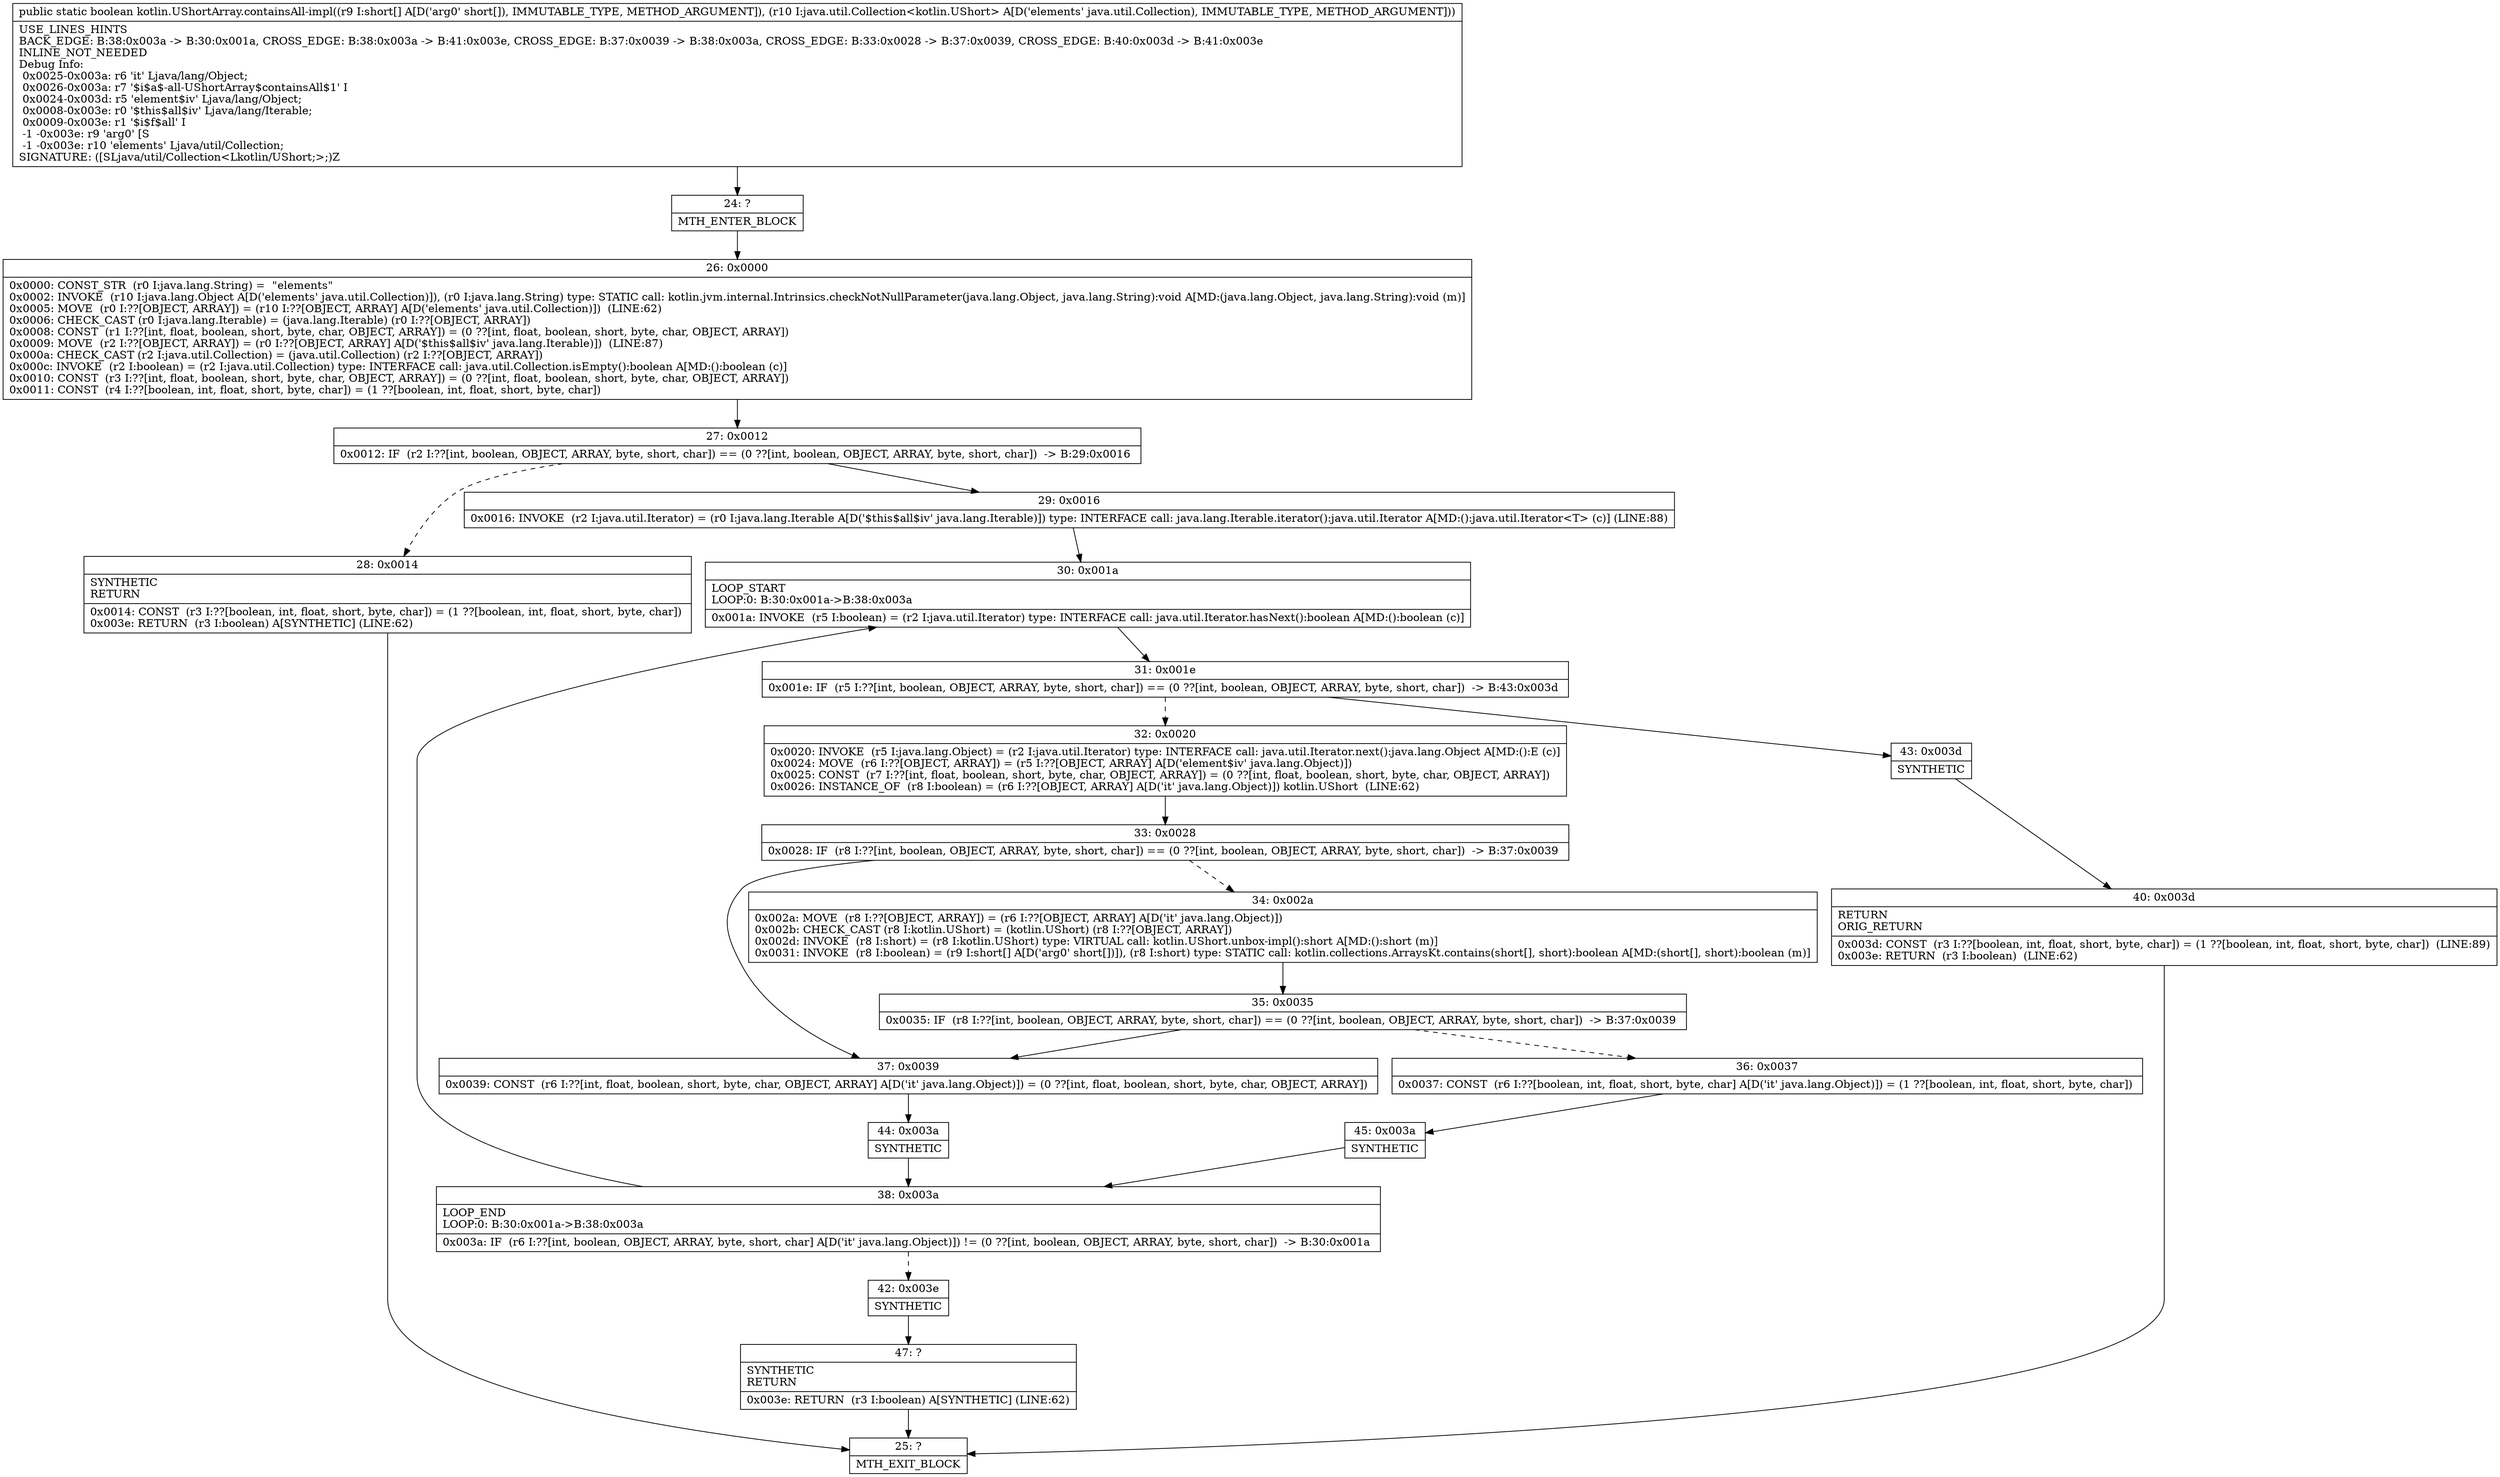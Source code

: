 digraph "CFG forkotlin.UShortArray.containsAll\-impl([SLjava\/util\/Collection;)Z" {
Node_24 [shape=record,label="{24\:\ ?|MTH_ENTER_BLOCK\l}"];
Node_26 [shape=record,label="{26\:\ 0x0000|0x0000: CONST_STR  (r0 I:java.lang.String) =  \"elements\" \l0x0002: INVOKE  (r10 I:java.lang.Object A[D('elements' java.util.Collection)]), (r0 I:java.lang.String) type: STATIC call: kotlin.jvm.internal.Intrinsics.checkNotNullParameter(java.lang.Object, java.lang.String):void A[MD:(java.lang.Object, java.lang.String):void (m)]\l0x0005: MOVE  (r0 I:??[OBJECT, ARRAY]) = (r10 I:??[OBJECT, ARRAY] A[D('elements' java.util.Collection)])  (LINE:62)\l0x0006: CHECK_CAST (r0 I:java.lang.Iterable) = (java.lang.Iterable) (r0 I:??[OBJECT, ARRAY]) \l0x0008: CONST  (r1 I:??[int, float, boolean, short, byte, char, OBJECT, ARRAY]) = (0 ??[int, float, boolean, short, byte, char, OBJECT, ARRAY]) \l0x0009: MOVE  (r2 I:??[OBJECT, ARRAY]) = (r0 I:??[OBJECT, ARRAY] A[D('$this$all$iv' java.lang.Iterable)])  (LINE:87)\l0x000a: CHECK_CAST (r2 I:java.util.Collection) = (java.util.Collection) (r2 I:??[OBJECT, ARRAY]) \l0x000c: INVOKE  (r2 I:boolean) = (r2 I:java.util.Collection) type: INTERFACE call: java.util.Collection.isEmpty():boolean A[MD:():boolean (c)]\l0x0010: CONST  (r3 I:??[int, float, boolean, short, byte, char, OBJECT, ARRAY]) = (0 ??[int, float, boolean, short, byte, char, OBJECT, ARRAY]) \l0x0011: CONST  (r4 I:??[boolean, int, float, short, byte, char]) = (1 ??[boolean, int, float, short, byte, char]) \l}"];
Node_27 [shape=record,label="{27\:\ 0x0012|0x0012: IF  (r2 I:??[int, boolean, OBJECT, ARRAY, byte, short, char]) == (0 ??[int, boolean, OBJECT, ARRAY, byte, short, char])  \-\> B:29:0x0016 \l}"];
Node_28 [shape=record,label="{28\:\ 0x0014|SYNTHETIC\lRETURN\l|0x0014: CONST  (r3 I:??[boolean, int, float, short, byte, char]) = (1 ??[boolean, int, float, short, byte, char]) \l0x003e: RETURN  (r3 I:boolean) A[SYNTHETIC] (LINE:62)\l}"];
Node_25 [shape=record,label="{25\:\ ?|MTH_EXIT_BLOCK\l}"];
Node_29 [shape=record,label="{29\:\ 0x0016|0x0016: INVOKE  (r2 I:java.util.Iterator) = (r0 I:java.lang.Iterable A[D('$this$all$iv' java.lang.Iterable)]) type: INTERFACE call: java.lang.Iterable.iterator():java.util.Iterator A[MD:():java.util.Iterator\<T\> (c)] (LINE:88)\l}"];
Node_30 [shape=record,label="{30\:\ 0x001a|LOOP_START\lLOOP:0: B:30:0x001a\-\>B:38:0x003a\l|0x001a: INVOKE  (r5 I:boolean) = (r2 I:java.util.Iterator) type: INTERFACE call: java.util.Iterator.hasNext():boolean A[MD:():boolean (c)]\l}"];
Node_31 [shape=record,label="{31\:\ 0x001e|0x001e: IF  (r5 I:??[int, boolean, OBJECT, ARRAY, byte, short, char]) == (0 ??[int, boolean, OBJECT, ARRAY, byte, short, char])  \-\> B:43:0x003d \l}"];
Node_32 [shape=record,label="{32\:\ 0x0020|0x0020: INVOKE  (r5 I:java.lang.Object) = (r2 I:java.util.Iterator) type: INTERFACE call: java.util.Iterator.next():java.lang.Object A[MD:():E (c)]\l0x0024: MOVE  (r6 I:??[OBJECT, ARRAY]) = (r5 I:??[OBJECT, ARRAY] A[D('element$iv' java.lang.Object)]) \l0x0025: CONST  (r7 I:??[int, float, boolean, short, byte, char, OBJECT, ARRAY]) = (0 ??[int, float, boolean, short, byte, char, OBJECT, ARRAY]) \l0x0026: INSTANCE_OF  (r8 I:boolean) = (r6 I:??[OBJECT, ARRAY] A[D('it' java.lang.Object)]) kotlin.UShort  (LINE:62)\l}"];
Node_33 [shape=record,label="{33\:\ 0x0028|0x0028: IF  (r8 I:??[int, boolean, OBJECT, ARRAY, byte, short, char]) == (0 ??[int, boolean, OBJECT, ARRAY, byte, short, char])  \-\> B:37:0x0039 \l}"];
Node_34 [shape=record,label="{34\:\ 0x002a|0x002a: MOVE  (r8 I:??[OBJECT, ARRAY]) = (r6 I:??[OBJECT, ARRAY] A[D('it' java.lang.Object)]) \l0x002b: CHECK_CAST (r8 I:kotlin.UShort) = (kotlin.UShort) (r8 I:??[OBJECT, ARRAY]) \l0x002d: INVOKE  (r8 I:short) = (r8 I:kotlin.UShort) type: VIRTUAL call: kotlin.UShort.unbox\-impl():short A[MD:():short (m)]\l0x0031: INVOKE  (r8 I:boolean) = (r9 I:short[] A[D('arg0' short[])]), (r8 I:short) type: STATIC call: kotlin.collections.ArraysKt.contains(short[], short):boolean A[MD:(short[], short):boolean (m)]\l}"];
Node_35 [shape=record,label="{35\:\ 0x0035|0x0035: IF  (r8 I:??[int, boolean, OBJECT, ARRAY, byte, short, char]) == (0 ??[int, boolean, OBJECT, ARRAY, byte, short, char])  \-\> B:37:0x0039 \l}"];
Node_36 [shape=record,label="{36\:\ 0x0037|0x0037: CONST  (r6 I:??[boolean, int, float, short, byte, char] A[D('it' java.lang.Object)]) = (1 ??[boolean, int, float, short, byte, char]) \l}"];
Node_45 [shape=record,label="{45\:\ 0x003a|SYNTHETIC\l}"];
Node_38 [shape=record,label="{38\:\ 0x003a|LOOP_END\lLOOP:0: B:30:0x001a\-\>B:38:0x003a\l|0x003a: IF  (r6 I:??[int, boolean, OBJECT, ARRAY, byte, short, char] A[D('it' java.lang.Object)]) != (0 ??[int, boolean, OBJECT, ARRAY, byte, short, char])  \-\> B:30:0x001a \l}"];
Node_42 [shape=record,label="{42\:\ 0x003e|SYNTHETIC\l}"];
Node_47 [shape=record,label="{47\:\ ?|SYNTHETIC\lRETURN\l|0x003e: RETURN  (r3 I:boolean) A[SYNTHETIC] (LINE:62)\l}"];
Node_37 [shape=record,label="{37\:\ 0x0039|0x0039: CONST  (r6 I:??[int, float, boolean, short, byte, char, OBJECT, ARRAY] A[D('it' java.lang.Object)]) = (0 ??[int, float, boolean, short, byte, char, OBJECT, ARRAY]) \l}"];
Node_44 [shape=record,label="{44\:\ 0x003a|SYNTHETIC\l}"];
Node_43 [shape=record,label="{43\:\ 0x003d|SYNTHETIC\l}"];
Node_40 [shape=record,label="{40\:\ 0x003d|RETURN\lORIG_RETURN\l|0x003d: CONST  (r3 I:??[boolean, int, float, short, byte, char]) = (1 ??[boolean, int, float, short, byte, char])  (LINE:89)\l0x003e: RETURN  (r3 I:boolean)  (LINE:62)\l}"];
MethodNode[shape=record,label="{public static boolean kotlin.UShortArray.containsAll\-impl((r9 I:short[] A[D('arg0' short[]), IMMUTABLE_TYPE, METHOD_ARGUMENT]), (r10 I:java.util.Collection\<kotlin.UShort\> A[D('elements' java.util.Collection), IMMUTABLE_TYPE, METHOD_ARGUMENT]))  | USE_LINES_HINTS\lBACK_EDGE: B:38:0x003a \-\> B:30:0x001a, CROSS_EDGE: B:38:0x003a \-\> B:41:0x003e, CROSS_EDGE: B:37:0x0039 \-\> B:38:0x003a, CROSS_EDGE: B:33:0x0028 \-\> B:37:0x0039, CROSS_EDGE: B:40:0x003d \-\> B:41:0x003e\lINLINE_NOT_NEEDED\lDebug Info:\l  0x0025\-0x003a: r6 'it' Ljava\/lang\/Object;\l  0x0026\-0x003a: r7 '$i$a$\-all\-UShortArray$containsAll$1' I\l  0x0024\-0x003d: r5 'element$iv' Ljava\/lang\/Object;\l  0x0008\-0x003e: r0 '$this$all$iv' Ljava\/lang\/Iterable;\l  0x0009\-0x003e: r1 '$i$f$all' I\l  \-1 \-0x003e: r9 'arg0' [S\l  \-1 \-0x003e: r10 'elements' Ljava\/util\/Collection;\lSIGNATURE: ([SLjava\/util\/Collection\<Lkotlin\/UShort;\>;)Z\l}"];
MethodNode -> Node_24;Node_24 -> Node_26;
Node_26 -> Node_27;
Node_27 -> Node_28[style=dashed];
Node_27 -> Node_29;
Node_28 -> Node_25;
Node_29 -> Node_30;
Node_30 -> Node_31;
Node_31 -> Node_32[style=dashed];
Node_31 -> Node_43;
Node_32 -> Node_33;
Node_33 -> Node_34[style=dashed];
Node_33 -> Node_37;
Node_34 -> Node_35;
Node_35 -> Node_36[style=dashed];
Node_35 -> Node_37;
Node_36 -> Node_45;
Node_45 -> Node_38;
Node_38 -> Node_30;
Node_38 -> Node_42[style=dashed];
Node_42 -> Node_47;
Node_47 -> Node_25;
Node_37 -> Node_44;
Node_44 -> Node_38;
Node_43 -> Node_40;
Node_40 -> Node_25;
}

